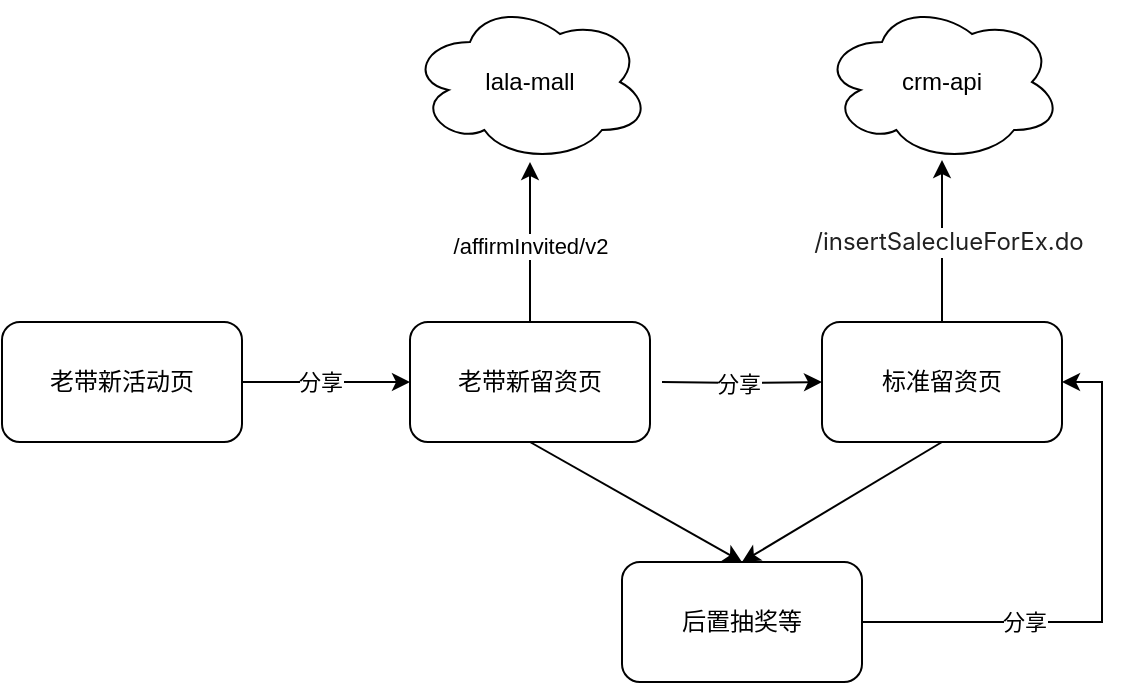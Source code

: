 <mxfile version="20.4.1" type="github">
  <diagram id="87ILVTIFrq6N8qQuoVpr" name="第 1 页">
    <mxGraphModel dx="1426" dy="769" grid="1" gridSize="10" guides="1" tooltips="1" connect="1" arrows="1" fold="1" page="1" pageScale="1" pageWidth="827" pageHeight="1169" math="0" shadow="0">
      <root>
        <mxCell id="0" />
        <mxCell id="1" parent="0" />
        <mxCell id="S7KnK3AX7Z0b-KbpObjJ-3" style="edgeStyle=orthogonalEdgeStyle;rounded=0;orthogonalLoop=1;jettySize=auto;html=1;exitX=1;exitY=0.5;exitDx=0;exitDy=0;entryX=0;entryY=0.5;entryDx=0;entryDy=0;" edge="1" parent="1" source="S7KnK3AX7Z0b-KbpObjJ-1" target="S7KnK3AX7Z0b-KbpObjJ-2">
          <mxGeometry relative="1" as="geometry" />
        </mxCell>
        <mxCell id="S7KnK3AX7Z0b-KbpObjJ-4" value="分享" style="edgeLabel;html=1;align=center;verticalAlign=middle;resizable=0;points=[];" vertex="1" connectable="0" parent="S7KnK3AX7Z0b-KbpObjJ-3">
          <mxGeometry x="-0.075" y="3" relative="1" as="geometry">
            <mxPoint y="3" as="offset" />
          </mxGeometry>
        </mxCell>
        <mxCell id="S7KnK3AX7Z0b-KbpObjJ-1" value="老带新活动页" style="rounded=1;whiteSpace=wrap;html=1;" vertex="1" parent="1">
          <mxGeometry x="150" y="210" width="120" height="60" as="geometry" />
        </mxCell>
        <mxCell id="S7KnK3AX7Z0b-KbpObjJ-8" style="edgeStyle=orthogonalEdgeStyle;rounded=0;orthogonalLoop=1;jettySize=auto;html=1;entryX=0;entryY=0.5;entryDx=0;entryDy=0;" edge="1" parent="1" target="S7KnK3AX7Z0b-KbpObjJ-5">
          <mxGeometry relative="1" as="geometry">
            <mxPoint x="480" y="240" as="sourcePoint" />
          </mxGeometry>
        </mxCell>
        <mxCell id="S7KnK3AX7Z0b-KbpObjJ-9" value="分享" style="edgeLabel;html=1;align=center;verticalAlign=middle;resizable=0;points=[];" vertex="1" connectable="0" parent="S7KnK3AX7Z0b-KbpObjJ-8">
          <mxGeometry x="-0.05" relative="1" as="geometry">
            <mxPoint as="offset" />
          </mxGeometry>
        </mxCell>
        <mxCell id="S7KnK3AX7Z0b-KbpObjJ-17" style="edgeStyle=none;rounded=0;orthogonalLoop=1;jettySize=auto;html=1;exitX=0.5;exitY=0;exitDx=0;exitDy=0;" edge="1" parent="1" source="S7KnK3AX7Z0b-KbpObjJ-2" target="S7KnK3AX7Z0b-KbpObjJ-16">
          <mxGeometry relative="1" as="geometry" />
        </mxCell>
        <mxCell id="S7KnK3AX7Z0b-KbpObjJ-18" value="/affirmInvited/v2" style="edgeLabel;html=1;align=center;verticalAlign=middle;resizable=0;points=[];" vertex="1" connectable="0" parent="S7KnK3AX7Z0b-KbpObjJ-17">
          <mxGeometry x="-0.05" relative="1" as="geometry">
            <mxPoint as="offset" />
          </mxGeometry>
        </mxCell>
        <mxCell id="S7KnK3AX7Z0b-KbpObjJ-24" style="edgeStyle=none;rounded=0;orthogonalLoop=1;jettySize=auto;html=1;exitX=0.5;exitY=1;exitDx=0;exitDy=0;entryX=0.5;entryY=0;entryDx=0;entryDy=0;" edge="1" parent="1" source="S7KnK3AX7Z0b-KbpObjJ-2" target="S7KnK3AX7Z0b-KbpObjJ-10">
          <mxGeometry relative="1" as="geometry" />
        </mxCell>
        <mxCell id="S7KnK3AX7Z0b-KbpObjJ-2" value="老带新留资页" style="rounded=1;whiteSpace=wrap;html=1;" vertex="1" parent="1">
          <mxGeometry x="354" y="210" width="120" height="60" as="geometry" />
        </mxCell>
        <mxCell id="S7KnK3AX7Z0b-KbpObjJ-20" style="edgeStyle=none;rounded=0;orthogonalLoop=1;jettySize=auto;html=1;exitX=0.5;exitY=0;exitDx=0;exitDy=0;entryX=0.5;entryY=0.988;entryDx=0;entryDy=0;entryPerimeter=0;" edge="1" parent="1" source="S7KnK3AX7Z0b-KbpObjJ-5" target="S7KnK3AX7Z0b-KbpObjJ-19">
          <mxGeometry relative="1" as="geometry" />
        </mxCell>
        <mxCell id="S7KnK3AX7Z0b-KbpObjJ-21" value="&lt;span style=&quot;color: rgb(33, 33, 33); font-family: Inter, OpenSans, Helvetica, Arial, sans-serif; font-size: 12px; text-align: left;&quot;&gt;/insertSaleclueForEx.do&lt;/span&gt;" style="edgeLabel;html=1;align=center;verticalAlign=middle;resizable=0;points=[];" vertex="1" connectable="0" parent="S7KnK3AX7Z0b-KbpObjJ-20">
          <mxGeometry x="-0.012" y="-3" relative="1" as="geometry">
            <mxPoint as="offset" />
          </mxGeometry>
        </mxCell>
        <mxCell id="S7KnK3AX7Z0b-KbpObjJ-23" style="edgeStyle=none;rounded=0;orthogonalLoop=1;jettySize=auto;html=1;exitX=0.5;exitY=1;exitDx=0;exitDy=0;entryX=0.5;entryY=0;entryDx=0;entryDy=0;" edge="1" parent="1" source="S7KnK3AX7Z0b-KbpObjJ-5" target="S7KnK3AX7Z0b-KbpObjJ-10">
          <mxGeometry relative="1" as="geometry" />
        </mxCell>
        <mxCell id="S7KnK3AX7Z0b-KbpObjJ-5" value="标准留资页" style="rounded=1;whiteSpace=wrap;html=1;" vertex="1" parent="1">
          <mxGeometry x="560" y="210" width="120" height="60" as="geometry" />
        </mxCell>
        <mxCell id="S7KnK3AX7Z0b-KbpObjJ-25" style="edgeStyle=orthogonalEdgeStyle;rounded=0;orthogonalLoop=1;jettySize=auto;html=1;exitX=1;exitY=0.5;exitDx=0;exitDy=0;entryX=1;entryY=0.5;entryDx=0;entryDy=0;" edge="1" parent="1" source="S7KnK3AX7Z0b-KbpObjJ-10" target="S7KnK3AX7Z0b-KbpObjJ-5">
          <mxGeometry relative="1" as="geometry" />
        </mxCell>
        <mxCell id="S7KnK3AX7Z0b-KbpObjJ-26" value="分享" style="edgeLabel;html=1;align=center;verticalAlign=middle;resizable=0;points=[];" vertex="1" connectable="0" parent="S7KnK3AX7Z0b-KbpObjJ-25">
          <mxGeometry x="-0.377" relative="1" as="geometry">
            <mxPoint as="offset" />
          </mxGeometry>
        </mxCell>
        <mxCell id="S7KnK3AX7Z0b-KbpObjJ-10" value="后置抽奖等" style="rounded=1;whiteSpace=wrap;html=1;" vertex="1" parent="1">
          <mxGeometry x="460" y="330" width="120" height="60" as="geometry" />
        </mxCell>
        <mxCell id="S7KnK3AX7Z0b-KbpObjJ-16" value="lala-mall" style="ellipse;shape=cloud;whiteSpace=wrap;html=1;" vertex="1" parent="1">
          <mxGeometry x="354" y="50" width="120" height="80" as="geometry" />
        </mxCell>
        <mxCell id="S7KnK3AX7Z0b-KbpObjJ-19" value="crm-api" style="ellipse;shape=cloud;whiteSpace=wrap;html=1;" vertex="1" parent="1">
          <mxGeometry x="560" y="50" width="120" height="80" as="geometry" />
        </mxCell>
      </root>
    </mxGraphModel>
  </diagram>
</mxfile>
